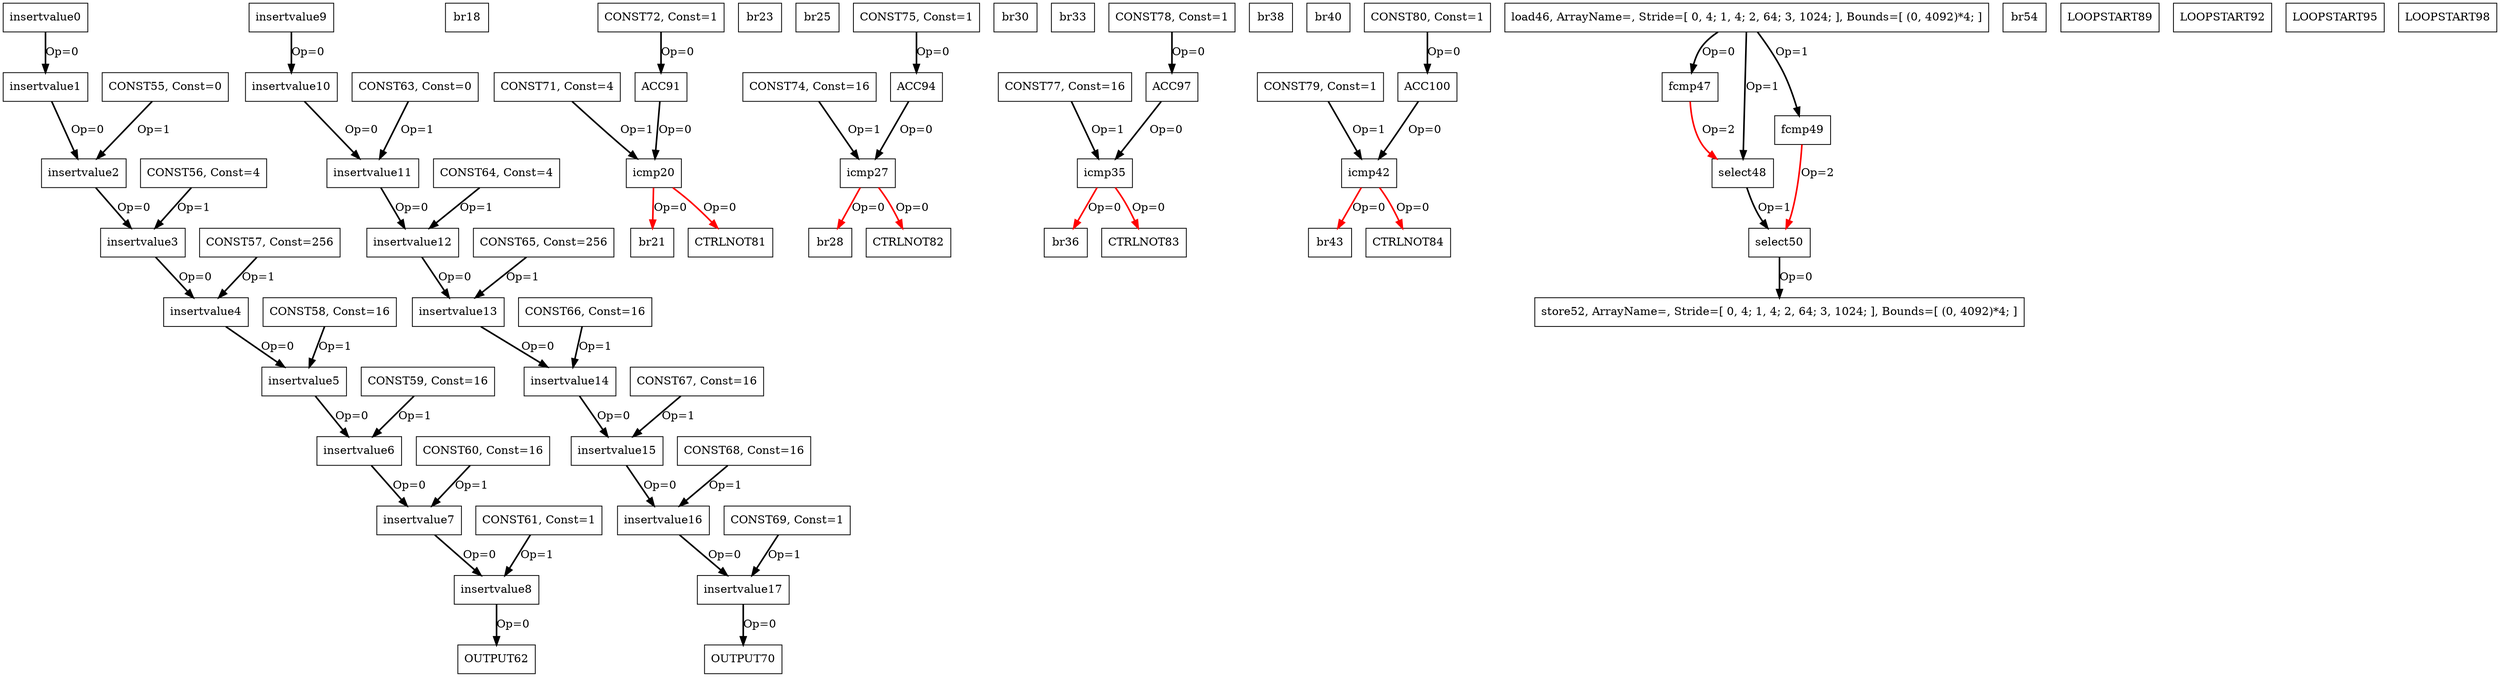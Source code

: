 Digraph G {
insertvalue0[label = "insertvalue0", shape = box, color = black];
insertvalue1[label = "insertvalue1", shape = box, color = black];
insertvalue2[label = "insertvalue2", shape = box, color = black];
insertvalue3[label = "insertvalue3", shape = box, color = black];
insertvalue4[label = "insertvalue4", shape = box, color = black];
insertvalue5[label = "insertvalue5", shape = box, color = black];
insertvalue6[label = "insertvalue6", shape = box, color = black];
insertvalue7[label = "insertvalue7", shape = box, color = black];
insertvalue8[label = "insertvalue8", shape = box, color = black];
insertvalue9[label = "insertvalue9", shape = box, color = black];
insertvalue10[label = "insertvalue10", shape = box, color = black];
insertvalue11[label = "insertvalue11", shape = box, color = black];
insertvalue12[label = "insertvalue12", shape = box, color = black];
insertvalue13[label = "insertvalue13", shape = box, color = black];
insertvalue14[label = "insertvalue14", shape = box, color = black];
insertvalue15[label = "insertvalue15", shape = box, color = black];
insertvalue16[label = "insertvalue16", shape = box, color = black];
insertvalue17[label = "insertvalue17", shape = box, color = black];
br18[label = "br18", shape = box, color = black];
icmp20[label = "icmp20", shape = box, color = black];
br21[label = "br21", shape = box, color = black];
br23[label = "br23", shape = box, color = black];
br25[label = "br25", shape = box, color = black];
icmp27[label = "icmp27", shape = box, color = black];
br28[label = "br28", shape = box, color = black];
br30[label = "br30", shape = box, color = black];
br33[label = "br33", shape = box, color = black];
icmp35[label = "icmp35", shape = box, color = black];
br36[label = "br36", shape = box, color = black];
br38[label = "br38", shape = box, color = black];
br40[label = "br40", shape = box, color = black];
icmp42[label = "icmp42", shape = box, color = black];
br43[label = "br43", shape = box, color = black];
load46[label = "load46, ArrayName=, Stride=[ 0, 4; 1, 4; 2, 64; 3, 1024; ], Bounds=[ (0, 4092)*4; ]", shape = box, color = black];
fcmp47[label = "fcmp47", shape = box, color = black];
select48[label = "select48", shape = box, color = black];
fcmp49[label = "fcmp49", shape = box, color = black];
select50[label = "select50", shape = box, color = black];
store52[label = "store52, ArrayName=, Stride=[ 0, 4; 1, 4; 2, 64; 3, 1024; ], Bounds=[ (0, 4092)*4; ]", shape = box, color = black];
br54[label = "br54", shape = box, color = black];
CONST55[label = "CONST55, Const=0", shape = box, color = black];
CONST56[label = "CONST56, Const=4", shape = box, color = black];
CONST57[label = "CONST57, Const=256", shape = box, color = black];
CONST58[label = "CONST58, Const=16", shape = box, color = black];
CONST59[label = "CONST59, Const=16", shape = box, color = black];
CONST60[label = "CONST60, Const=16", shape = box, color = black];
CONST61[label = "CONST61, Const=1", shape = box, color = black];
OUTPUT62[label = "OUTPUT62", shape = box, color = black];
CONST63[label = "CONST63, Const=0", shape = box, color = black];
CONST64[label = "CONST64, Const=4", shape = box, color = black];
CONST65[label = "CONST65, Const=256", shape = box, color = black];
CONST66[label = "CONST66, Const=16", shape = box, color = black];
CONST67[label = "CONST67, Const=16", shape = box, color = black];
CONST68[label = "CONST68, Const=16", shape = box, color = black];
CONST69[label = "CONST69, Const=1", shape = box, color = black];
OUTPUT70[label = "OUTPUT70", shape = box, color = black];
CONST71[label = "CONST71, Const=4", shape = box, color = black];
CONST72[label = "CONST72, Const=1", shape = box, color = black];
CONST74[label = "CONST74, Const=16", shape = box, color = black];
CONST75[label = "CONST75, Const=1", shape = box, color = black];
CONST77[label = "CONST77, Const=16", shape = box, color = black];
CONST78[label = "CONST78, Const=1", shape = box, color = black];
CONST79[label = "CONST79, Const=1", shape = box, color = black];
CONST80[label = "CONST80, Const=1", shape = box, color = black];
CTRLNOT81[label = "CTRLNOT81", shape = box, color = black];
CTRLNOT82[label = "CTRLNOT82", shape = box, color = black];
CTRLNOT83[label = "CTRLNOT83", shape = box, color = black];
CTRLNOT84[label = "CTRLNOT84", shape = box, color = black];
LOOPSTART89[label = "LOOPSTART89", shape = box, color = black];
ACC91[label = "ACC91", shape = box, color = black];
LOOPSTART92[label = "LOOPSTART92", shape = box, color = black];
ACC94[label = "ACC94", shape = box, color = black];
LOOPSTART95[label = "LOOPSTART95", shape = box, color = black];
ACC97[label = "ACC97", shape = box, color = black];
LOOPSTART98[label = "LOOPSTART98", shape = box, color = black];
ACC100[label = "ACC100", shape = box, color = black];
insertvalue0 -> insertvalue1[color = black, style = bold, label = "Op=0"];
insertvalue1 -> insertvalue2[color = black, style = bold, label = "Op=0"];
CONST55 -> insertvalue2[color = black, style = bold, label = "Op=1"];
insertvalue2 -> insertvalue3[color = black, style = bold, label = "Op=0"];
CONST56 -> insertvalue3[color = black, style = bold, label = "Op=1"];
insertvalue3 -> insertvalue4[color = black, style = bold, label = "Op=0"];
CONST57 -> insertvalue4[color = black, style = bold, label = "Op=1"];
insertvalue4 -> insertvalue5[color = black, style = bold, label = "Op=0"];
CONST58 -> insertvalue5[color = black, style = bold, label = "Op=1"];
insertvalue5 -> insertvalue6[color = black, style = bold, label = "Op=0"];
CONST59 -> insertvalue6[color = black, style = bold, label = "Op=1"];
insertvalue6 -> insertvalue7[color = black, style = bold, label = "Op=0"];
CONST60 -> insertvalue7[color = black, style = bold, label = "Op=1"];
insertvalue7 -> insertvalue8[color = black, style = bold, label = "Op=0"];
CONST61 -> insertvalue8[color = black, style = bold, label = "Op=1"];
insertvalue8 -> OUTPUT62[color = black, style = bold, label = "Op=0"];
insertvalue9 -> insertvalue10[color = black, style = bold, label = "Op=0"];
insertvalue10 -> insertvalue11[color = black, style = bold, label = "Op=0"];
CONST63 -> insertvalue11[color = black, style = bold, label = "Op=1"];
insertvalue11 -> insertvalue12[color = black, style = bold, label = "Op=0"];
CONST64 -> insertvalue12[color = black, style = bold, label = "Op=1"];
insertvalue12 -> insertvalue13[color = black, style = bold, label = "Op=0"];
CONST65 -> insertvalue13[color = black, style = bold, label = "Op=1"];
insertvalue13 -> insertvalue14[color = black, style = bold, label = "Op=0"];
CONST66 -> insertvalue14[color = black, style = bold, label = "Op=1"];
insertvalue14 -> insertvalue15[color = black, style = bold, label = "Op=0"];
CONST67 -> insertvalue15[color = black, style = bold, label = "Op=1"];
insertvalue15 -> insertvalue16[color = black, style = bold, label = "Op=0"];
CONST68 -> insertvalue16[color = black, style = bold, label = "Op=1"];
insertvalue16 -> insertvalue17[color = black, style = bold, label = "Op=0"];
CONST69 -> insertvalue17[color = black, style = bold, label = "Op=1"];
insertvalue17 -> OUTPUT70[color = black, style = bold, label = "Op=0"];
CONST71 -> icmp20[color = black, style = bold, label = "Op=1"];
icmp20 -> br21[color = red, style = bold, label = "Op=0"];
CONST74 -> icmp27[color = black, style = bold, label = "Op=1"];
icmp27 -> br28[color = red, style = bold, label = "Op=0"];
CONST77 -> icmp35[color = black, style = bold, label = "Op=1"];
icmp35 -> br36[color = red, style = bold, label = "Op=0"];
CONST79 -> icmp42[color = black, style = bold, label = "Op=1"];
icmp42 -> br43[color = red, style = bold, label = "Op=0"];
load46 -> fcmp49[color = black, style = bold, label = "Op=1"];
load46 -> select48[color = black, style = bold, label = "Op=1"];
load46 -> fcmp47[color = black, style = bold, label = "Op=0"];
fcmp47 -> select48[color = red, style = bold, label = "Op=2"];
select48 -> select50[color = black, style = bold, label = "Op=1"];
fcmp49 -> select50[color = red, style = bold, label = "Op=2"];
select50 -> store52[color = black, style = bold, label = "Op=0"];
icmp20 -> CTRLNOT81[color = red, style = bold, label = "Op=0"];
icmp27 -> CTRLNOT82[color = red, style = bold, label = "Op=0"];
icmp35 -> CTRLNOT83[color = red, style = bold, label = "Op=0"];
icmp42 -> CTRLNOT84[color = red, style = bold, label = "Op=0"];
ACC91 -> icmp20[color = black, style = bold, label = "Op=0"];
ACC94 -> icmp27[color = black, style = bold, label = "Op=0"];
ACC97 -> icmp35[color = black, style = bold, label = "Op=0"];
ACC100 -> icmp42[color = black, style = bold, label = "Op=0"];
CONST72 -> ACC91[color = black, style = bold, label = "Op=0"];
CONST75 -> ACC94[color = black, style = bold, label = "Op=0"];
CONST78 -> ACC97[color = black, style = bold, label = "Op=0"];
CONST80 -> ACC100[color = black, style = bold, label = "Op=0"];
}
